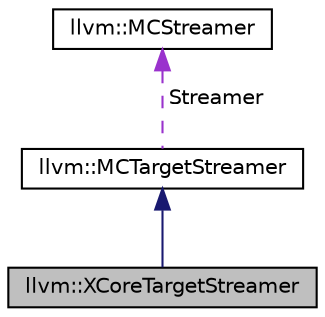 digraph "llvm::XCoreTargetStreamer"
{
 // LATEX_PDF_SIZE
  bgcolor="transparent";
  edge [fontname="Helvetica",fontsize="10",labelfontname="Helvetica",labelfontsize="10"];
  node [fontname="Helvetica",fontsize="10",shape=record];
  Node1 [label="llvm::XCoreTargetStreamer",height=0.2,width=0.4,color="black", fillcolor="grey75", style="filled", fontcolor="black",tooltip=" "];
  Node2 -> Node1 [dir="back",color="midnightblue",fontsize="10",style="solid",fontname="Helvetica"];
  Node2 [label="llvm::MCTargetStreamer",height=0.2,width=0.4,color="black",URL="$classllvm_1_1MCTargetStreamer.html",tooltip="Target specific streamer interface."];
  Node3 -> Node2 [dir="back",color="darkorchid3",fontsize="10",style="dashed",label=" Streamer" ,fontname="Helvetica"];
  Node3 [label="llvm::MCStreamer",height=0.2,width=0.4,color="black",URL="$classllvm_1_1MCStreamer.html",tooltip="Streaming machine code generation interface."];
}

